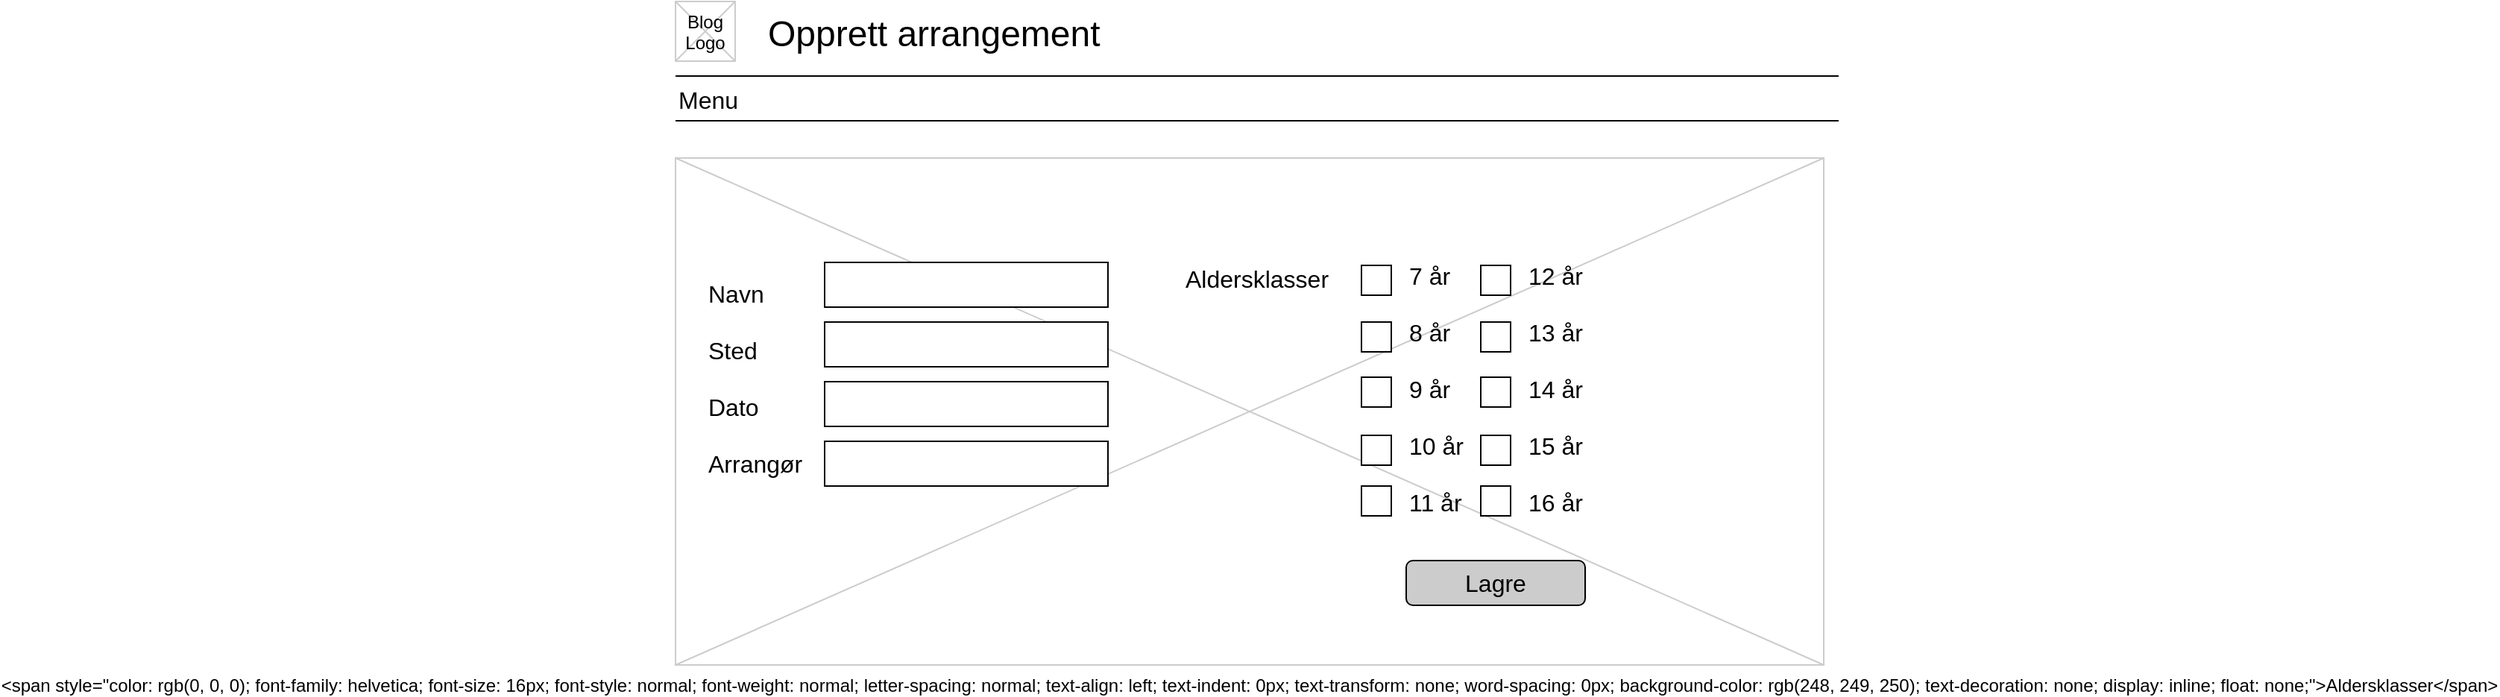 <mxfile version="14.6.11" type="github" pages="3">
  <diagram name="1 Event" id="f1b7ffb7-ca1e-a977-7cf5-a751b3c06c05">
    <mxGraphModel dx="1852" dy="587" grid="1" gridSize="10" guides="1" tooltips="1" connect="1" arrows="1" fold="1" page="1" pageScale="1" pageWidth="826" pageHeight="1169" background="#ffffff" math="0" shadow="0">
      <root>
        <mxCell id="0" />
        <mxCell id="1" parent="0" />
        <mxCell id="13" value="&lt;span style=&quot;color: rgb(0, 0, 0); font-family: helvetica; font-size: 16px; font-style: normal; font-weight: normal; letter-spacing: normal; text-align: left; text-indent: 0px; text-transform: none; word-spacing: 0px; background-color: rgb(248, 249, 250); text-decoration: none; display: inline; float: none;&quot;&gt;Aldersklasser&lt;/span&gt;" style="verticalLabelPosition=bottom;verticalAlign=top;strokeWidth=1;shape=mxgraph.mockup.graphics.iconGrid;strokeColor=#CCCCCC;gridSize=1,1;" parent="1" vertex="1">
          <mxGeometry x="20" y="120" width="770" height="340" as="geometry" />
        </mxCell>
        <mxCell id="2" value="Opprett arrangement" style="text;spacingTop=-5;fontSize=24;fontStyle=0" parent="1" vertex="1">
          <mxGeometry x="80" y="20" width="230" height="20" as="geometry" />
        </mxCell>
        <mxCell id="3" value="" style="line;strokeWidth=1" parent="1" vertex="1">
          <mxGeometry x="20" y="60" width="780" height="10" as="geometry" />
        </mxCell>
        <mxCell id="4" value="" style="line;strokeWidth=1" parent="1" vertex="1">
          <mxGeometry x="20" y="90" width="780" height="10" as="geometry" />
        </mxCell>
        <mxCell id="5" value="Menu" style="text;spacingTop=-5;fontSize=16;" parent="1" vertex="1">
          <mxGeometry x="20" y="70.0" width="30" height="20" as="geometry" />
        </mxCell>
        <mxCell id="8" value="Navn&#xa;&#xa;Sted&#xa;&#xa;Dato&#xa;&#xa;Arrangør" style="text;spacingTop=-5;fontSize=16;" parent="1" vertex="1">
          <mxGeometry x="40" y="200" width="70" height="160" as="geometry" />
        </mxCell>
        <mxCell id="20" value="" style="verticalLabelPosition=bottom;verticalAlign=top;strokeWidth=1;shape=mxgraph.mockup.graphics.iconGrid;strokeColor=#CCCCCC;gridSize=1,1;" parent="1" vertex="1">
          <mxGeometry x="20" y="15" width="40" height="40" as="geometry" />
        </mxCell>
        <mxCell id="21" value="Blog &#xa;Logo" style="text;spacingTop=-5;align=center" parent="1" vertex="1">
          <mxGeometry x="20" y="20" width="40" height="40" as="geometry" />
        </mxCell>
        <mxCell id="-yCTO0U17oJ0l-zpRX68-53" value="" style="rounded=0;whiteSpace=wrap;html=1;" vertex="1" parent="1">
          <mxGeometry x="120" y="190" width="190" height="30" as="geometry" />
        </mxCell>
        <mxCell id="-yCTO0U17oJ0l-zpRX68-54" value="" style="rounded=0;whiteSpace=wrap;html=1;" vertex="1" parent="1">
          <mxGeometry x="120" y="230" width="190" height="30" as="geometry" />
        </mxCell>
        <mxCell id="-yCTO0U17oJ0l-zpRX68-55" value="" style="rounded=0;whiteSpace=wrap;html=1;" vertex="1" parent="1">
          <mxGeometry x="120" y="270" width="190" height="30" as="geometry" />
        </mxCell>
        <mxCell id="-yCTO0U17oJ0l-zpRX68-57" value="Lagre" style="rounded=1;whiteSpace=wrap;html=1;fontSize=16;labelBackgroundColor=#CCCCCC;fillColor=#CCCCCC;" vertex="1" parent="1">
          <mxGeometry x="510" y="390" width="120" height="30" as="geometry" />
        </mxCell>
        <mxCell id="-yCTO0U17oJ0l-zpRX68-58" value="" style="rounded=0;whiteSpace=wrap;html=1;" vertex="1" parent="1">
          <mxGeometry x="120" y="310" width="190" height="30" as="geometry" />
        </mxCell>
        <mxCell id="-yCTO0U17oJ0l-zpRX68-59" value="Aldersklasser" style="text;spacingTop=-5;fontSize=16;" vertex="1" parent="1">
          <mxGeometry x="360" y="190" width="70" height="160" as="geometry" />
        </mxCell>
        <mxCell id="-yCTO0U17oJ0l-zpRX68-60" value="" style="rounded=0;whiteSpace=wrap;html=1;" vertex="1" parent="1">
          <mxGeometry x="480" y="192" width="20" height="20" as="geometry" />
        </mxCell>
        <mxCell id="-yCTO0U17oJ0l-zpRX68-61" value="7 år&#xa;&#xa;8 år&#xa;&#xa;9 år&#xa;&#xa;10 år&#xa;&#xa;11 år" style="text;spacingTop=-5;fontSize=16;" vertex="1" parent="1">
          <mxGeometry x="510" y="188" width="70" height="160" as="geometry" />
        </mxCell>
        <mxCell id="-yCTO0U17oJ0l-zpRX68-62" value="" style="rounded=0;whiteSpace=wrap;html=1;" vertex="1" parent="1">
          <mxGeometry x="480" y="230" width="20" height="20" as="geometry" />
        </mxCell>
        <mxCell id="-yCTO0U17oJ0l-zpRX68-63" value="" style="rounded=0;whiteSpace=wrap;html=1;" vertex="1" parent="1">
          <mxGeometry x="480" y="267" width="20" height="20" as="geometry" />
        </mxCell>
        <mxCell id="-yCTO0U17oJ0l-zpRX68-64" value="" style="rounded=0;whiteSpace=wrap;html=1;" vertex="1" parent="1">
          <mxGeometry x="480" y="306" width="20" height="20" as="geometry" />
        </mxCell>
        <mxCell id="-yCTO0U17oJ0l-zpRX68-66" value="" style="rounded=0;whiteSpace=wrap;html=1;" vertex="1" parent="1">
          <mxGeometry x="480" y="340" width="20" height="20" as="geometry" />
        </mxCell>
        <mxCell id="-yCTO0U17oJ0l-zpRX68-67" value="" style="rounded=0;whiteSpace=wrap;html=1;" vertex="1" parent="1">
          <mxGeometry x="560" y="192" width="20" height="20" as="geometry" />
        </mxCell>
        <mxCell id="-yCTO0U17oJ0l-zpRX68-68" value="12 år&#xa;&#xa;13 år&#xa;&#xa;14 år&#xa;&#xa;15 år&#xa;&#xa;16 år" style="text;spacingTop=-5;fontSize=16;" vertex="1" parent="1">
          <mxGeometry x="590" y="188" width="70" height="160" as="geometry" />
        </mxCell>
        <mxCell id="-yCTO0U17oJ0l-zpRX68-69" value="" style="rounded=0;whiteSpace=wrap;html=1;" vertex="1" parent="1">
          <mxGeometry x="560" y="230" width="20" height="20" as="geometry" />
        </mxCell>
        <mxCell id="-yCTO0U17oJ0l-zpRX68-70" value="" style="rounded=0;whiteSpace=wrap;html=1;" vertex="1" parent="1">
          <mxGeometry x="560" y="267" width="20" height="20" as="geometry" />
        </mxCell>
        <mxCell id="-yCTO0U17oJ0l-zpRX68-71" value="" style="rounded=0;whiteSpace=wrap;html=1;" vertex="1" parent="1">
          <mxGeometry x="560" y="306" width="20" height="20" as="geometry" />
        </mxCell>
        <mxCell id="-yCTO0U17oJ0l-zpRX68-72" value="" style="rounded=0;whiteSpace=wrap;html=1;" vertex="1" parent="1">
          <mxGeometry x="560" y="340" width="20" height="20" as="geometry" />
        </mxCell>
      </root>
    </mxGraphModel>
  </diagram>
  <diagram id="8TjoAxRlDcYcGMlZM9Qu" name="2 Contestant">
    <mxGraphModel dx="1672" dy="484" grid="1" gridSize="10" guides="1" tooltips="1" connect="1" arrows="1" fold="1" page="1" pageScale="1" pageWidth="827" pageHeight="1169" math="0" shadow="0">
      <root>
        <mxCell id="ONvd3zA8VPomKwqpaHAU-0" />
        <mxCell id="ONvd3zA8VPomKwqpaHAU-1" parent="ONvd3zA8VPomKwqpaHAU-0" />
        <mxCell id="s0VRPNY4Ru5KMUlXK8zB-0" value="&lt;span style=&quot;color: rgb(0, 0, 0); font-family: helvetica; font-size: 16px; font-style: normal; font-weight: normal; letter-spacing: normal; text-align: left; text-indent: 0px; text-transform: none; word-spacing: 0px; background-color: rgb(248, 249, 250); text-decoration: none; display: inline; float: none;&quot;&gt;Aldersklasser&lt;/span&gt;" style="verticalLabelPosition=bottom;verticalAlign=top;strokeWidth=1;shape=mxgraph.mockup.graphics.iconGrid;strokeColor=#CCCCCC;gridSize=1,1;" vertex="1" parent="ONvd3zA8VPomKwqpaHAU-1">
          <mxGeometry x="160" y="110" width="640" height="120" as="geometry" />
        </mxCell>
        <mxCell id="s0VRPNY4Ru5KMUlXK8zB-1" value="Importer deltakere" style="text;spacingTop=-5;fontSize=24;fontStyle=0" vertex="1" parent="ONvd3zA8VPomKwqpaHAU-1">
          <mxGeometry x="80" y="20" width="230" height="20" as="geometry" />
        </mxCell>
        <mxCell id="s0VRPNY4Ru5KMUlXK8zB-2" value="" style="line;strokeWidth=1" vertex="1" parent="ONvd3zA8VPomKwqpaHAU-1">
          <mxGeometry x="20" y="60" width="780" height="10" as="geometry" />
        </mxCell>
        <mxCell id="s0VRPNY4Ru5KMUlXK8zB-3" value="" style="line;strokeWidth=1" vertex="1" parent="ONvd3zA8VPomKwqpaHAU-1">
          <mxGeometry x="20" y="90" width="780" height="10" as="geometry" />
        </mxCell>
        <mxCell id="s0VRPNY4Ru5KMUlXK8zB-4" value="Menu" style="text;spacingTop=-5;fontSize=16;" vertex="1" parent="ONvd3zA8VPomKwqpaHAU-1">
          <mxGeometry x="20" y="70.0" width="30" height="20" as="geometry" />
        </mxCell>
        <mxCell id="s0VRPNY4Ru5KMUlXK8zB-5" value="Filnavn&#xa;" style="text;spacingTop=-5;fontSize=16;" vertex="1" parent="ONvd3zA8VPomKwqpaHAU-1">
          <mxGeometry x="170" y="135" width="70" height="160" as="geometry" />
        </mxCell>
        <mxCell id="s0VRPNY4Ru5KMUlXK8zB-6" value="" style="verticalLabelPosition=bottom;verticalAlign=top;strokeWidth=1;shape=mxgraph.mockup.graphics.iconGrid;strokeColor=#CCCCCC;gridSize=1,1;" vertex="1" parent="ONvd3zA8VPomKwqpaHAU-1">
          <mxGeometry x="20" y="15" width="40" height="40" as="geometry" />
        </mxCell>
        <mxCell id="s0VRPNY4Ru5KMUlXK8zB-7" value="Blog &#xa;Logo" style="text;spacingTop=-5;align=center" vertex="1" parent="ONvd3zA8VPomKwqpaHAU-1">
          <mxGeometry x="20" y="20" width="40" height="40" as="geometry" />
        </mxCell>
        <mxCell id="s0VRPNY4Ru5KMUlXK8zB-8" value="" style="rounded=0;whiteSpace=wrap;html=1;" vertex="1" parent="ONvd3zA8VPomKwqpaHAU-1">
          <mxGeometry x="250" y="135" width="190" height="30" as="geometry" />
        </mxCell>
        <mxCell id="s0VRPNY4Ru5KMUlXK8zB-26" value="Hent" style="rounded=1;whiteSpace=wrap;html=1;fontSize=16;labelBackgroundColor=#CCCCCC;fillColor=#CCCCCC;" vertex="1" parent="ONvd3zA8VPomKwqpaHAU-1">
          <mxGeometry x="320" y="175" width="120" height="30" as="geometry" />
        </mxCell>
        <mxCell id="s0VRPNY4Ru5KMUlXK8zB-27" value="&lt;span style=&quot;color: rgb(0, 0, 0); font-family: helvetica; font-size: 16px; font-style: normal; font-weight: normal; letter-spacing: normal; text-align: left; text-indent: 0px; text-transform: none; word-spacing: 0px; background-color: rgb(248, 249, 250); text-decoration: none; display: inline; float: none;&quot;&gt;Aldersklasser&lt;/span&gt;" style="verticalLabelPosition=bottom;verticalAlign=top;strokeWidth=1;shape=mxgraph.mockup.graphics.iconGrid;strokeColor=#CCCCCC;gridSize=1,1;" vertex="1" parent="ONvd3zA8VPomKwqpaHAU-1">
          <mxGeometry x="160" y="260" width="640" height="370" as="geometry" />
        </mxCell>
        <mxCell id="s0VRPNY4Ru5KMUlXK8zB-29" value="Steg 1 - importer deltakerliste fra fil" style="text;spacingTop=-5;fontSize=12;" vertex="1" parent="ONvd3zA8VPomKwqpaHAU-1">
          <mxGeometry x="170" y="110" width="330" height="15" as="geometry" />
        </mxCell>
        <mxCell id="s0VRPNY4Ru5KMUlXK8zB-30" value="Steg 2 - verifiser liste" style="text;spacingTop=-5;fontSize=12;" vertex="1" parent="ONvd3zA8VPomKwqpaHAU-1">
          <mxGeometry x="40" y="270" width="330" height="15" as="geometry" />
        </mxCell>
        <mxCell id="s0VRPNY4Ru5KMUlXK8zB-32" value="Lagre" style="rounded=1;whiteSpace=wrap;html=1;fontSize=16;labelBackgroundColor=#CCCCCC;fillColor=#CCCCCC;" vertex="1" parent="ONvd3zA8VPomKwqpaHAU-1">
          <mxGeometry x="660" y="585" width="120" height="30" as="geometry" />
        </mxCell>
        <mxCell id="s0VRPNY4Ru5KMUlXK8zB-33" value="" style="rounded=0;whiteSpace=wrap;html=1;labelBackgroundColor=#CCCCCC;fontSize=12;fillColor=#ffffff;gradientColor=none;" vertex="1" parent="ONvd3zA8VPomKwqpaHAU-1">
          <mxGeometry x="170" y="310" width="590" height="260" as="geometry" />
        </mxCell>
        <mxCell id="s0VRPNY4Ru5KMUlXK8zB-35" value="" style="verticalLabelPosition=bottom;shadow=0;dashed=0;align=center;html=1;verticalAlign=top;strokeWidth=1;shape=mxgraph.mockup.navigation.scrollBar;strokeColor=#999999;barPos=20;fillColor2=#99ddff;strokeColor2=none;direction=north;labelBackgroundColor=#CCCCCC;fontSize=12;fillColor=#ffffff;gradientColor=none;" vertex="1" parent="ONvd3zA8VPomKwqpaHAU-1">
          <mxGeometry x="730" y="320" width="20" height="230" as="geometry" />
        </mxCell>
        <mxCell id="s0VRPNY4Ru5KMUlXK8zB-37" value="" style="shape=table;html=1;whiteSpace=wrap;startSize=0;container=1;collapsible=0;childLayout=tableLayout;" vertex="1" parent="ONvd3zA8VPomKwqpaHAU-1">
          <mxGeometry x="180" y="320" width="550" height="224" as="geometry" />
        </mxCell>
        <mxCell id="s0VRPNY4Ru5KMUlXK8zB-38" value="" style="shape=partialRectangle;html=1;whiteSpace=wrap;collapsible=0;dropTarget=0;pointerEvents=0;fillColor=none;top=0;left=0;bottom=0;right=0;points=[[0,0.5],[1,0.5]];portConstraint=eastwest;" vertex="1" parent="s0VRPNY4Ru5KMUlXK8zB-37">
          <mxGeometry width="550" height="40" as="geometry" />
        </mxCell>
        <mxCell id="s0VRPNY4Ru5KMUlXK8zB-39" value="Fornavn" style="shape=partialRectangle;html=1;whiteSpace=wrap;connectable=0;overflow=hidden;fillColor=none;top=0;left=0;bottom=0;right=0;" vertex="1" parent="s0VRPNY4Ru5KMUlXK8zB-38">
          <mxGeometry width="110" height="40" as="geometry" />
        </mxCell>
        <mxCell id="s0VRPNY4Ru5KMUlXK8zB-40" value="Etternavn" style="shape=partialRectangle;html=1;whiteSpace=wrap;connectable=0;overflow=hidden;fillColor=none;top=0;left=0;bottom=0;right=0;" vertex="1" parent="s0VRPNY4Ru5KMUlXK8zB-38">
          <mxGeometry x="110" width="110" height="40" as="geometry" />
        </mxCell>
        <mxCell id="s0VRPNY4Ru5KMUlXK8zB-41" value="Klubb" style="shape=partialRectangle;html=1;whiteSpace=wrap;connectable=0;overflow=hidden;fillColor=none;top=0;left=0;bottom=0;right=0;" vertex="1" parent="s0VRPNY4Ru5KMUlXK8zB-38">
          <mxGeometry x="220" width="110" height="40" as="geometry" />
        </mxCell>
        <mxCell id="s0VRPNY4Ru5KMUlXK8zB-42" value="Aldersklasse" style="shape=partialRectangle;html=1;whiteSpace=wrap;connectable=0;overflow=hidden;fillColor=none;top=0;left=0;bottom=0;right=0;" vertex="1" parent="s0VRPNY4Ru5KMUlXK8zB-38">
          <mxGeometry x="330" width="110" height="40" as="geometry" />
        </mxCell>
        <mxCell id="s0VRPNY4Ru5KMUlXK8zB-43" value="Idretts id" style="shape=partialRectangle;html=1;whiteSpace=wrap;connectable=0;overflow=hidden;fillColor=none;top=0;left=0;bottom=0;right=0;" vertex="1" parent="s0VRPNY4Ru5KMUlXK8zB-38">
          <mxGeometry x="440" width="110" height="40" as="geometry" />
        </mxCell>
        <mxCell id="s0VRPNY4Ru5KMUlXK8zB-44" value="" style="shape=partialRectangle;html=1;whiteSpace=wrap;collapsible=0;dropTarget=0;pointerEvents=0;fillColor=none;top=0;left=0;bottom=0;right=0;points=[[0,0.5],[1,0.5]];portConstraint=eastwest;" vertex="1" parent="s0VRPNY4Ru5KMUlXK8zB-37">
          <mxGeometry y="40" width="550" height="46" as="geometry" />
        </mxCell>
        <mxCell id="s0VRPNY4Ru5KMUlXK8zB-45" value="" style="shape=partialRectangle;html=1;whiteSpace=wrap;connectable=0;overflow=hidden;fillColor=none;top=0;left=0;bottom=0;right=0;" vertex="1" parent="s0VRPNY4Ru5KMUlXK8zB-44">
          <mxGeometry width="110" height="46" as="geometry" />
        </mxCell>
        <mxCell id="s0VRPNY4Ru5KMUlXK8zB-46" value="" style="shape=partialRectangle;html=1;whiteSpace=wrap;connectable=0;overflow=hidden;fillColor=none;top=0;left=0;bottom=0;right=0;" vertex="1" parent="s0VRPNY4Ru5KMUlXK8zB-44">
          <mxGeometry x="110" width="110" height="46" as="geometry" />
        </mxCell>
        <mxCell id="s0VRPNY4Ru5KMUlXK8zB-47" value="" style="shape=partialRectangle;html=1;whiteSpace=wrap;connectable=0;overflow=hidden;fillColor=none;top=0;left=0;bottom=0;right=0;" vertex="1" parent="s0VRPNY4Ru5KMUlXK8zB-44">
          <mxGeometry x="220" width="110" height="46" as="geometry" />
        </mxCell>
        <mxCell id="s0VRPNY4Ru5KMUlXK8zB-48" value="" style="shape=partialRectangle;html=1;whiteSpace=wrap;connectable=0;overflow=hidden;fillColor=none;top=0;left=0;bottom=0;right=0;" vertex="1" parent="s0VRPNY4Ru5KMUlXK8zB-44">
          <mxGeometry x="330" width="110" height="46" as="geometry" />
        </mxCell>
        <mxCell id="s0VRPNY4Ru5KMUlXK8zB-49" value="" style="shape=partialRectangle;html=1;whiteSpace=wrap;connectable=0;overflow=hidden;fillColor=none;top=0;left=0;bottom=0;right=0;" vertex="1" parent="s0VRPNY4Ru5KMUlXK8zB-44">
          <mxGeometry x="440" width="110" height="46" as="geometry" />
        </mxCell>
        <mxCell id="s0VRPNY4Ru5KMUlXK8zB-50" value="" style="shape=partialRectangle;html=1;whiteSpace=wrap;collapsible=0;dropTarget=0;pointerEvents=0;fillColor=none;top=0;left=0;bottom=0;right=0;points=[[0,0.5],[1,0.5]];portConstraint=eastwest;" vertex="1" parent="s0VRPNY4Ru5KMUlXK8zB-37">
          <mxGeometry y="86" width="550" height="46" as="geometry" />
        </mxCell>
        <mxCell id="s0VRPNY4Ru5KMUlXK8zB-51" value="" style="shape=partialRectangle;html=1;whiteSpace=wrap;connectable=0;overflow=hidden;fillColor=none;top=0;left=0;bottom=0;right=0;" vertex="1" parent="s0VRPNY4Ru5KMUlXK8zB-50">
          <mxGeometry width="110" height="46" as="geometry" />
        </mxCell>
        <mxCell id="s0VRPNY4Ru5KMUlXK8zB-52" value="" style="shape=partialRectangle;html=1;whiteSpace=wrap;connectable=0;overflow=hidden;fillColor=none;top=0;left=0;bottom=0;right=0;" vertex="1" parent="s0VRPNY4Ru5KMUlXK8zB-50">
          <mxGeometry x="110" width="110" height="46" as="geometry" />
        </mxCell>
        <mxCell id="s0VRPNY4Ru5KMUlXK8zB-53" value="" style="shape=partialRectangle;html=1;whiteSpace=wrap;connectable=0;overflow=hidden;fillColor=none;top=0;left=0;bottom=0;right=0;" vertex="1" parent="s0VRPNY4Ru5KMUlXK8zB-50">
          <mxGeometry x="220" width="110" height="46" as="geometry" />
        </mxCell>
        <mxCell id="s0VRPNY4Ru5KMUlXK8zB-54" value="" style="shape=partialRectangle;html=1;whiteSpace=wrap;connectable=0;overflow=hidden;fillColor=none;top=0;left=0;bottom=0;right=0;" vertex="1" parent="s0VRPNY4Ru5KMUlXK8zB-50">
          <mxGeometry x="330" width="110" height="46" as="geometry" />
        </mxCell>
        <mxCell id="s0VRPNY4Ru5KMUlXK8zB-55" value="" style="shape=partialRectangle;html=1;whiteSpace=wrap;connectable=0;overflow=hidden;fillColor=none;top=0;left=0;bottom=0;right=0;" vertex="1" parent="s0VRPNY4Ru5KMUlXK8zB-50">
          <mxGeometry x="440" width="110" height="46" as="geometry" />
        </mxCell>
        <mxCell id="s0VRPNY4Ru5KMUlXK8zB-56" value="" style="shape=partialRectangle;html=1;whiteSpace=wrap;collapsible=0;dropTarget=0;pointerEvents=0;fillColor=none;top=0;left=0;bottom=0;right=0;points=[[0,0.5],[1,0.5]];portConstraint=eastwest;" vertex="1" parent="s0VRPNY4Ru5KMUlXK8zB-37">
          <mxGeometry y="132" width="550" height="46" as="geometry" />
        </mxCell>
        <mxCell id="s0VRPNY4Ru5KMUlXK8zB-57" value="" style="shape=partialRectangle;html=1;whiteSpace=wrap;connectable=0;overflow=hidden;fillColor=none;top=0;left=0;bottom=0;right=0;" vertex="1" parent="s0VRPNY4Ru5KMUlXK8zB-56">
          <mxGeometry width="110" height="46" as="geometry" />
        </mxCell>
        <mxCell id="s0VRPNY4Ru5KMUlXK8zB-58" value="" style="shape=partialRectangle;html=1;whiteSpace=wrap;connectable=0;overflow=hidden;fillColor=none;top=0;left=0;bottom=0;right=0;" vertex="1" parent="s0VRPNY4Ru5KMUlXK8zB-56">
          <mxGeometry x="110" width="110" height="46" as="geometry" />
        </mxCell>
        <mxCell id="s0VRPNY4Ru5KMUlXK8zB-59" value="" style="shape=partialRectangle;html=1;whiteSpace=wrap;connectable=0;overflow=hidden;fillColor=none;top=0;left=0;bottom=0;right=0;" vertex="1" parent="s0VRPNY4Ru5KMUlXK8zB-56">
          <mxGeometry x="220" width="110" height="46" as="geometry" />
        </mxCell>
        <mxCell id="s0VRPNY4Ru5KMUlXK8zB-60" value="" style="shape=partialRectangle;html=1;whiteSpace=wrap;connectable=0;overflow=hidden;fillColor=none;top=0;left=0;bottom=0;right=0;" vertex="1" parent="s0VRPNY4Ru5KMUlXK8zB-56">
          <mxGeometry x="330" width="110" height="46" as="geometry" />
        </mxCell>
        <mxCell id="s0VRPNY4Ru5KMUlXK8zB-61" value="" style="shape=partialRectangle;html=1;whiteSpace=wrap;connectable=0;overflow=hidden;fillColor=none;top=0;left=0;bottom=0;right=0;" vertex="1" parent="s0VRPNY4Ru5KMUlXK8zB-56">
          <mxGeometry x="440" width="110" height="46" as="geometry" />
        </mxCell>
        <mxCell id="s0VRPNY4Ru5KMUlXK8zB-62" value="" style="shape=partialRectangle;html=1;whiteSpace=wrap;collapsible=0;dropTarget=0;pointerEvents=0;fillColor=none;top=0;left=0;bottom=0;right=0;points=[[0,0.5],[1,0.5]];portConstraint=eastwest;" vertex="1" parent="s0VRPNY4Ru5KMUlXK8zB-37">
          <mxGeometry y="178" width="550" height="46" as="geometry" />
        </mxCell>
        <mxCell id="s0VRPNY4Ru5KMUlXK8zB-63" value="" style="shape=partialRectangle;html=1;whiteSpace=wrap;connectable=0;overflow=hidden;fillColor=none;top=0;left=0;bottom=0;right=0;" vertex="1" parent="s0VRPNY4Ru5KMUlXK8zB-62">
          <mxGeometry width="110" height="46" as="geometry" />
        </mxCell>
        <mxCell id="s0VRPNY4Ru5KMUlXK8zB-64" value="" style="shape=partialRectangle;html=1;whiteSpace=wrap;connectable=0;overflow=hidden;fillColor=none;top=0;left=0;bottom=0;right=0;" vertex="1" parent="s0VRPNY4Ru5KMUlXK8zB-62">
          <mxGeometry x="110" width="110" height="46" as="geometry" />
        </mxCell>
        <mxCell id="s0VRPNY4Ru5KMUlXK8zB-65" value="" style="shape=partialRectangle;html=1;whiteSpace=wrap;connectable=0;overflow=hidden;fillColor=none;top=0;left=0;bottom=0;right=0;" vertex="1" parent="s0VRPNY4Ru5KMUlXK8zB-62">
          <mxGeometry x="220" width="110" height="46" as="geometry" />
        </mxCell>
        <mxCell id="s0VRPNY4Ru5KMUlXK8zB-66" value="" style="shape=partialRectangle;html=1;whiteSpace=wrap;connectable=0;overflow=hidden;fillColor=none;top=0;left=0;bottom=0;right=0;" vertex="1" parent="s0VRPNY4Ru5KMUlXK8zB-62">
          <mxGeometry x="330" width="110" height="46" as="geometry" />
        </mxCell>
        <mxCell id="s0VRPNY4Ru5KMUlXK8zB-67" value="" style="shape=partialRectangle;html=1;whiteSpace=wrap;connectable=0;overflow=hidden;fillColor=none;top=0;left=0;bottom=0;right=0;" vertex="1" parent="s0VRPNY4Ru5KMUlXK8zB-62">
          <mxGeometry x="440" width="110" height="46" as="geometry" />
        </mxCell>
        <mxCell id="u-LACq6ntTGMGTUhtIJi-0" value="" style="strokeWidth=1;shadow=0;dashed=0;align=center;html=1;shape=mxgraph.mockup.containers.rrect;rSize=0;strokeColor=#666666;labelBackgroundColor=#CCCCCC;fontSize=12;fillColor=#ffffff;gradientColor=none;" vertex="1" parent="ONvd3zA8VPomKwqpaHAU-1">
          <mxGeometry x="20" y="110" width="130" height="520" as="geometry" />
        </mxCell>
        <mxCell id="u-LACq6ntTGMGTUhtIJi-1" value="Mitt renn" style="strokeColor=inherit;fillColor=inherit;gradientColor=inherit;strokeWidth=1;shadow=0;dashed=0;align=center;html=1;shape=mxgraph.mockup.containers.rrect;rSize=0;fontSize=17;fontColor=#666666;fontStyle=1;resizeWidth=1;" vertex="1" parent="u-LACq6ntTGMGTUhtIJi-0">
          <mxGeometry width="130" height="26" relative="1" as="geometry" />
        </mxCell>
        <mxCell id="u-LACq6ntTGMGTUhtIJi-2" value="Informasjon" style="strokeColor=inherit;fillColor=inherit;gradientColor=inherit;strokeWidth=1;shadow=0;dashed=0;align=center;html=1;shape=mxgraph.mockup.containers.rrect;rSize=0;fontSize=17;fontColor=#666666;fontStyle=1;resizeWidth=1;" vertex="1" parent="u-LACq6ntTGMGTUhtIJi-0">
          <mxGeometry width="130" height="26" relative="1" as="geometry">
            <mxPoint y="26" as="offset" />
          </mxGeometry>
        </mxCell>
        <mxCell id="u-LACq6ntTGMGTUhtIJi-3" value="Deltakere" style="strokeWidth=1;shadow=0;dashed=0;align=center;html=1;shape=mxgraph.mockup.containers.rrect;rSize=0;fontSize=17;fontColor=#ffffff;fontStyle=1;fillColor=#008cff;strokeColor=#008cff;resizeWidth=1;" vertex="1" parent="u-LACq6ntTGMGTUhtIJi-0">
          <mxGeometry width="130" height="26" relative="1" as="geometry">
            <mxPoint y="50" as="offset" />
          </mxGeometry>
        </mxCell>
        <mxCell id="u-LACq6ntTGMGTUhtIJi-4" value="Løpsklasser" style="strokeColor=inherit;fillColor=inherit;gradientColor=inherit;strokeWidth=1;shadow=0;dashed=0;align=center;html=1;shape=mxgraph.mockup.containers.rrect;rSize=0;fontSize=17;fontColor=#666666;fontStyle=1;resizeWidth=1;" vertex="1" parent="u-LACq6ntTGMGTUhtIJi-0">
          <mxGeometry y="80" width="130" height="23.39" as="geometry" />
        </mxCell>
      </root>
    </mxGraphModel>
  </diagram>
  <diagram id="MDUgtk6TJx2NcHrVYS69" name="3 Raceclass">
    <mxGraphModel dx="1853" dy="587" grid="1" gridSize="10" guides="1" tooltips="1" connect="1" arrows="1" fold="1" page="1" pageScale="1" pageWidth="827" pageHeight="1169" math="0" shadow="0">
      <root>
        <mxCell id="w4SyXReoHfaN00ngcMR0-0" />
        <mxCell id="w4SyXReoHfaN00ngcMR0-1" parent="w4SyXReoHfaN00ngcMR0-0" />
        <mxCell id="XBfn7NCxXRBSflpbDcUA-0" value="&lt;span style=&quot;color: rgb(0, 0, 0); font-family: helvetica; font-size: 16px; font-style: normal; font-weight: normal; letter-spacing: normal; text-align: left; text-indent: 0px; text-transform: none; word-spacing: 0px; background-color: rgb(248, 249, 250); text-decoration: none; display: inline; float: none;&quot;&gt;Aldersklasser&lt;/span&gt;" style="verticalLabelPosition=bottom;verticalAlign=top;strokeWidth=1;shape=mxgraph.mockup.graphics.iconGrid;strokeColor=#CCCCCC;gridSize=1,1;" vertex="1" parent="w4SyXReoHfaN00ngcMR0-1">
          <mxGeometry x="170" y="120" width="620" height="330" as="geometry" />
        </mxCell>
        <mxCell id="1q0GgNWfie5ywxtY9eVp-6" value="" style="edgeStyle=orthogonalEdgeStyle;rounded=0;orthogonalLoop=1;jettySize=auto;html=1;fontSize=12;" edge="1" parent="w4SyXReoHfaN00ngcMR0-1" source="XBfn7NCxXRBSflpbDcUA-1" target="XBfn7NCxXRBSflpbDcUA-4">
          <mxGeometry relative="1" as="geometry" />
        </mxCell>
        <mxCell id="XBfn7NCxXRBSflpbDcUA-1" value="Løpsklasser" style="text;spacingTop=-5;fontSize=24;fontStyle=0" vertex="1" parent="w4SyXReoHfaN00ngcMR0-1">
          <mxGeometry x="80" y="20" width="230" height="20" as="geometry" />
        </mxCell>
        <mxCell id="XBfn7NCxXRBSflpbDcUA-2" value="" style="line;strokeWidth=1" vertex="1" parent="w4SyXReoHfaN00ngcMR0-1">
          <mxGeometry x="20" y="60" width="780" height="10" as="geometry" />
        </mxCell>
        <mxCell id="XBfn7NCxXRBSflpbDcUA-3" value="" style="line;strokeWidth=1" vertex="1" parent="w4SyXReoHfaN00ngcMR0-1">
          <mxGeometry x="20" y="90" width="780" height="10" as="geometry" />
        </mxCell>
        <mxCell id="XBfn7NCxXRBSflpbDcUA-4" value="Meny" style="text;spacingTop=-5;fontSize=16;" vertex="1" parent="w4SyXReoHfaN00ngcMR0-1">
          <mxGeometry x="20" y="70" width="760" height="20" as="geometry" />
        </mxCell>
        <mxCell id="XBfn7NCxXRBSflpbDcUA-6" value="" style="verticalLabelPosition=bottom;verticalAlign=top;strokeWidth=1;shape=mxgraph.mockup.graphics.iconGrid;strokeColor=#CCCCCC;gridSize=1,1;" vertex="1" parent="w4SyXReoHfaN00ngcMR0-1">
          <mxGeometry x="20" y="15" width="40" height="40" as="geometry" />
        </mxCell>
        <mxCell id="XBfn7NCxXRBSflpbDcUA-7" value="Blog &#xa;Logo" style="text;spacingTop=-5;align=center" vertex="1" parent="w4SyXReoHfaN00ngcMR0-1">
          <mxGeometry x="20" y="20" width="40" height="40" as="geometry" />
        </mxCell>
        <mxCell id="XBfn7NCxXRBSflpbDcUA-11" value="Lagre" style="rounded=1;whiteSpace=wrap;html=1;fontSize=16;labelBackgroundColor=#CCCCCC;fillColor=#CCCCCC;" vertex="1" parent="w4SyXReoHfaN00ngcMR0-1">
          <mxGeometry x="660" y="400" width="120" height="30" as="geometry" />
        </mxCell>
        <mxCell id="Ee_277-BCRbTQsLE9b36-0" value="" style="verticalLabelPosition=bottom;shadow=0;dashed=0;align=center;html=1;verticalAlign=top;strokeWidth=1;shape=mxgraph.mockup.navigation.scrollBar;strokeColor=#999999;barPos=20;fillColor2=#99ddff;strokeColor2=none;direction=north;labelBackgroundColor=#CCCCCC;fontSize=12;fillColor=#ffffff;gradientColor=none;" vertex="1" parent="w4SyXReoHfaN00ngcMR0-1">
          <mxGeometry x="760" y="140" width="20" height="240" as="geometry" />
        </mxCell>
        <mxCell id="Ee_277-BCRbTQsLE9b36-1" value="" style="shape=table;html=1;whiteSpace=wrap;startSize=0;container=1;collapsible=0;childLayout=tableLayout;" vertex="1" parent="w4SyXReoHfaN00ngcMR0-1">
          <mxGeometry x="190" y="140" width="570" height="240" as="geometry" />
        </mxCell>
        <mxCell id="Ee_277-BCRbTQsLE9b36-2" value="" style="shape=partialRectangle;html=1;whiteSpace=wrap;collapsible=0;dropTarget=0;pointerEvents=0;fillColor=none;top=0;left=0;bottom=0;right=0;points=[[0,0.5],[1,0.5]];portConstraint=eastwest;" vertex="1" parent="Ee_277-BCRbTQsLE9b36-1">
          <mxGeometry width="570" height="50" as="geometry" />
        </mxCell>
        <mxCell id="Ee_277-BCRbTQsLE9b36-3" value="Årsklasse" style="shape=partialRectangle;html=1;whiteSpace=wrap;connectable=0;overflow=hidden;fillColor=none;top=0;left=0;bottom=0;right=0;" vertex="1" parent="Ee_277-BCRbTQsLE9b36-2">
          <mxGeometry width="114" height="50" as="geometry" />
        </mxCell>
        <mxCell id="Ee_277-BCRbTQsLE9b36-4" value="Antall påmeldte" style="shape=partialRectangle;html=1;whiteSpace=wrap;connectable=0;overflow=hidden;fillColor=none;top=0;left=0;bottom=0;right=0;" vertex="1" parent="Ee_277-BCRbTQsLE9b36-2">
          <mxGeometry x="114" width="114" height="50" as="geometry" />
        </mxCell>
        <mxCell id="Ee_277-BCRbTQsLE9b36-5" value="Løpsklasse" style="shape=partialRectangle;html=1;whiteSpace=wrap;connectable=0;overflow=hidden;fillColor=none;top=0;left=0;bottom=0;right=0;" vertex="1" parent="Ee_277-BCRbTQsLE9b36-2">
          <mxGeometry x="228" width="114" height="50" as="geometry" />
        </mxCell>
        <mxCell id="Ee_277-BCRbTQsLE9b36-6" value="" style="shape=partialRectangle;html=1;whiteSpace=wrap;connectable=0;overflow=hidden;fillColor=none;top=0;left=0;bottom=0;right=0;" vertex="1" parent="Ee_277-BCRbTQsLE9b36-2">
          <mxGeometry x="342" width="114" height="50" as="geometry" />
        </mxCell>
        <mxCell id="Ee_277-BCRbTQsLE9b36-7" value="" style="shape=partialRectangle;html=1;whiteSpace=wrap;connectable=0;overflow=hidden;fillColor=none;top=0;left=0;bottom=0;right=0;" vertex="1" parent="Ee_277-BCRbTQsLE9b36-2">
          <mxGeometry x="456" width="114" height="50" as="geometry" />
        </mxCell>
        <mxCell id="Ee_277-BCRbTQsLE9b36-8" value="" style="shape=partialRectangle;html=1;whiteSpace=wrap;collapsible=0;dropTarget=0;pointerEvents=0;fillColor=none;top=0;left=0;bottom=0;right=0;points=[[0,0.5],[1,0.5]];portConstraint=eastwest;" vertex="1" parent="Ee_277-BCRbTQsLE9b36-1">
          <mxGeometry y="50" width="570" height="47" as="geometry" />
        </mxCell>
        <mxCell id="Ee_277-BCRbTQsLE9b36-9" value="G 7 år" style="shape=partialRectangle;html=1;whiteSpace=wrap;connectable=0;overflow=hidden;fillColor=none;top=0;left=0;bottom=0;right=0;" vertex="1" parent="Ee_277-BCRbTQsLE9b36-8">
          <mxGeometry width="114" height="47" as="geometry" />
        </mxCell>
        <mxCell id="Ee_277-BCRbTQsLE9b36-10" value="34" style="shape=partialRectangle;html=1;whiteSpace=wrap;connectable=0;overflow=hidden;fillColor=none;top=0;left=0;bottom=0;right=0;" vertex="1" parent="Ee_277-BCRbTQsLE9b36-8">
          <mxGeometry x="114" width="114" height="47" as="geometry" />
        </mxCell>
        <mxCell id="Ee_277-BCRbTQsLE9b36-11" value="G7" style="shape=partialRectangle;html=1;whiteSpace=wrap;connectable=0;overflow=hidden;fillColor=none;top=0;left=0;bottom=0;right=0;" vertex="1" parent="Ee_277-BCRbTQsLE9b36-8">
          <mxGeometry x="228" width="114" height="47" as="geometry" />
        </mxCell>
        <mxCell id="Ee_277-BCRbTQsLE9b36-12" value="" style="shape=partialRectangle;html=1;whiteSpace=wrap;connectable=0;overflow=hidden;fillColor=none;top=0;left=0;bottom=0;right=0;" vertex="1" parent="Ee_277-BCRbTQsLE9b36-8">
          <mxGeometry x="342" width="114" height="47" as="geometry" />
        </mxCell>
        <mxCell id="Ee_277-BCRbTQsLE9b36-13" value="" style="shape=partialRectangle;html=1;whiteSpace=wrap;connectable=0;overflow=hidden;fillColor=none;top=0;left=0;bottom=0;right=0;" vertex="1" parent="Ee_277-BCRbTQsLE9b36-8">
          <mxGeometry x="456" width="114" height="47" as="geometry" />
        </mxCell>
        <mxCell id="Ee_277-BCRbTQsLE9b36-14" value="" style="shape=partialRectangle;html=1;whiteSpace=wrap;collapsible=0;dropTarget=0;pointerEvents=0;fillColor=none;top=0;left=0;bottom=0;right=0;points=[[0,0.5],[1,0.5]];portConstraint=eastwest;" vertex="1" parent="Ee_277-BCRbTQsLE9b36-1">
          <mxGeometry y="97" width="570" height="49" as="geometry" />
        </mxCell>
        <mxCell id="Ee_277-BCRbTQsLE9b36-15" value="J 7 år" style="shape=partialRectangle;html=1;whiteSpace=wrap;connectable=0;overflow=hidden;fillColor=none;top=0;left=0;bottom=0;right=0;" vertex="1" parent="Ee_277-BCRbTQsLE9b36-14">
          <mxGeometry width="114" height="49" as="geometry" />
        </mxCell>
        <mxCell id="Ee_277-BCRbTQsLE9b36-16" value="35" style="shape=partialRectangle;html=1;whiteSpace=wrap;connectable=0;overflow=hidden;fillColor=none;top=0;left=0;bottom=0;right=0;" vertex="1" parent="Ee_277-BCRbTQsLE9b36-14">
          <mxGeometry x="114" width="114" height="49" as="geometry" />
        </mxCell>
        <mxCell id="Ee_277-BCRbTQsLE9b36-17" value="J7" style="shape=partialRectangle;html=1;whiteSpace=wrap;connectable=0;overflow=hidden;fillColor=none;top=0;left=0;bottom=0;right=0;" vertex="1" parent="Ee_277-BCRbTQsLE9b36-14">
          <mxGeometry x="228" width="114" height="49" as="geometry" />
        </mxCell>
        <mxCell id="Ee_277-BCRbTQsLE9b36-18" value="" style="shape=partialRectangle;html=1;whiteSpace=wrap;connectable=0;overflow=hidden;fillColor=none;top=0;left=0;bottom=0;right=0;" vertex="1" parent="Ee_277-BCRbTQsLE9b36-14">
          <mxGeometry x="342" width="114" height="49" as="geometry" />
        </mxCell>
        <mxCell id="Ee_277-BCRbTQsLE9b36-19" value="" style="shape=partialRectangle;html=1;whiteSpace=wrap;connectable=0;overflow=hidden;fillColor=none;top=0;left=0;bottom=0;right=0;" vertex="1" parent="Ee_277-BCRbTQsLE9b36-14">
          <mxGeometry x="456" width="114" height="49" as="geometry" />
        </mxCell>
        <mxCell id="Ee_277-BCRbTQsLE9b36-20" value="" style="shape=partialRectangle;html=1;whiteSpace=wrap;collapsible=0;dropTarget=0;pointerEvents=0;fillColor=none;top=0;left=0;bottom=0;right=0;points=[[0,0.5],[1,0.5]];portConstraint=eastwest;" vertex="1" parent="Ee_277-BCRbTQsLE9b36-1">
          <mxGeometry y="146" width="570" height="47" as="geometry" />
        </mxCell>
        <mxCell id="Ee_277-BCRbTQsLE9b36-21" value="K 17" style="shape=partialRectangle;html=1;whiteSpace=wrap;connectable=0;overflow=hidden;fillColor=none;top=0;left=0;bottom=0;right=0;" vertex="1" parent="Ee_277-BCRbTQsLE9b36-20">
          <mxGeometry width="114" height="47" as="geometry" />
        </mxCell>
        <mxCell id="Ee_277-BCRbTQsLE9b36-22" value="5" style="shape=partialRectangle;html=1;whiteSpace=wrap;connectable=0;overflow=hidden;fillColor=none;top=0;left=0;bottom=0;right=0;" vertex="1" parent="Ee_277-BCRbTQsLE9b36-20">
          <mxGeometry x="114" width="114" height="47" as="geometry" />
        </mxCell>
        <mxCell id="Ee_277-BCRbTQsLE9b36-23" value="KJr" style="shape=partialRectangle;html=1;whiteSpace=wrap;connectable=0;overflow=hidden;fillColor=none;top=0;left=0;bottom=0;right=0;" vertex="1" parent="Ee_277-BCRbTQsLE9b36-20">
          <mxGeometry x="228" width="114" height="47" as="geometry" />
        </mxCell>
        <mxCell id="Ee_277-BCRbTQsLE9b36-24" value="" style="shape=partialRectangle;html=1;whiteSpace=wrap;connectable=0;overflow=hidden;fillColor=none;top=0;left=0;bottom=0;right=0;" vertex="1" parent="Ee_277-BCRbTQsLE9b36-20">
          <mxGeometry x="342" width="114" height="47" as="geometry" />
        </mxCell>
        <mxCell id="Ee_277-BCRbTQsLE9b36-25" value="" style="shape=partialRectangle;html=1;whiteSpace=wrap;connectable=0;overflow=hidden;fillColor=none;top=0;left=0;bottom=0;right=0;" vertex="1" parent="Ee_277-BCRbTQsLE9b36-20">
          <mxGeometry x="456" width="114" height="47" as="geometry" />
        </mxCell>
        <mxCell id="Ee_277-BCRbTQsLE9b36-26" value="" style="shape=partialRectangle;html=1;whiteSpace=wrap;collapsible=0;dropTarget=0;pointerEvents=0;fillColor=none;top=0;left=0;bottom=0;right=0;points=[[0,0.5],[1,0.5]];portConstraint=eastwest;" vertex="1" parent="Ee_277-BCRbTQsLE9b36-1">
          <mxGeometry y="193" width="570" height="47" as="geometry" />
        </mxCell>
        <mxCell id="Ee_277-BCRbTQsLE9b36-27" value="K18" style="shape=partialRectangle;html=1;whiteSpace=wrap;connectable=0;overflow=hidden;fillColor=none;top=0;left=0;bottom=0;right=0;" vertex="1" parent="Ee_277-BCRbTQsLE9b36-26">
          <mxGeometry width="114" height="47" as="geometry" />
        </mxCell>
        <mxCell id="Ee_277-BCRbTQsLE9b36-28" value="2" style="shape=partialRectangle;html=1;whiteSpace=wrap;connectable=0;overflow=hidden;fillColor=none;top=0;left=0;bottom=0;right=0;" vertex="1" parent="Ee_277-BCRbTQsLE9b36-26">
          <mxGeometry x="114" width="114" height="47" as="geometry" />
        </mxCell>
        <mxCell id="Ee_277-BCRbTQsLE9b36-29" value="" style="shape=partialRectangle;html=1;whiteSpace=wrap;connectable=0;overflow=hidden;fillColor=none;top=0;left=0;bottom=0;right=0;" vertex="1" parent="Ee_277-BCRbTQsLE9b36-26">
          <mxGeometry x="228" width="114" height="47" as="geometry" />
        </mxCell>
        <mxCell id="Ee_277-BCRbTQsLE9b36-30" value="" style="shape=partialRectangle;html=1;whiteSpace=wrap;connectable=0;overflow=hidden;fillColor=none;top=0;left=0;bottom=0;right=0;" vertex="1" parent="Ee_277-BCRbTQsLE9b36-26">
          <mxGeometry x="342" width="114" height="47" as="geometry" />
        </mxCell>
        <mxCell id="Ee_277-BCRbTQsLE9b36-31" value="" style="shape=partialRectangle;html=1;whiteSpace=wrap;connectable=0;overflow=hidden;fillColor=none;top=0;left=0;bottom=0;right=0;" vertex="1" parent="Ee_277-BCRbTQsLE9b36-26">
          <mxGeometry x="456" width="114" height="47" as="geometry" />
        </mxCell>
        <mxCell id="Ee_277-BCRbTQsLE9b36-33" value="z" style="strokeWidth=1;shadow=0;dashed=0;align=center;html=1;shape=mxgraph.mockup.forms.comboBox;strokeColor=#999999;fillColor=#ddeeff;align=left;fillColor2=#aaddff;mainText=;fontColor=#666666;fontSize=17;spacingLeft=3;labelBackgroundColor=#CCCCCC;" vertex="1" parent="w4SyXReoHfaN00ngcMR0-1">
          <mxGeometry x="430" y="200" width="90" height="30" as="geometry" />
        </mxCell>
        <mxCell id="Ee_277-BCRbTQsLE9b36-34" value="J7" style="strokeWidth=1;shadow=0;dashed=0;align=center;html=1;shape=mxgraph.mockup.forms.comboBox;strokeColor=#999999;fillColor=#ddeeff;align=left;fillColor2=#aaddff;mainText=;fontColor=#666666;fontSize=17;spacingLeft=3;labelBackgroundColor=#CCCCCC;" vertex="1" parent="w4SyXReoHfaN00ngcMR0-1">
          <mxGeometry x="430" y="244.5" width="90" height="30" as="geometry" />
        </mxCell>
        <mxCell id="Ee_277-BCRbTQsLE9b36-35" value="K18" style="strokeWidth=1;shadow=0;dashed=0;align=center;html=1;shape=mxgraph.mockup.forms.comboBox;strokeColor=#999999;fillColor=#ddeeff;align=left;fillColor2=#aaddff;mainText=;fontColor=#666666;fontSize=17;spacingLeft=3;labelBackgroundColor=#CCCCCC;" vertex="1" parent="w4SyXReoHfaN00ngcMR0-1">
          <mxGeometry x="430" y="296" width="90" height="30" as="geometry" />
        </mxCell>
        <mxCell id="Ee_277-BCRbTQsLE9b36-36" value="K18" style="strokeWidth=1;shadow=0;dashed=0;align=center;html=1;shape=mxgraph.mockup.forms.comboBox;strokeColor=#999999;fillColor=#ddeeff;align=left;fillColor2=#aaddff;mainText=;fontColor=#666666;fontSize=17;spacingLeft=3;labelBackgroundColor=#CCCCCC;" vertex="1" parent="w4SyXReoHfaN00ngcMR0-1">
          <mxGeometry x="430" y="340" width="90" height="30" as="geometry" />
        </mxCell>
        <mxCell id="1q0GgNWfie5ywxtY9eVp-0" value="" style="strokeWidth=1;shadow=0;dashed=0;align=center;html=1;shape=mxgraph.mockup.containers.rrect;rSize=0;strokeColor=#666666;labelBackgroundColor=#CCCCCC;fontSize=12;fillColor=#ffffff;gradientColor=none;" vertex="1" parent="w4SyXReoHfaN00ngcMR0-1">
          <mxGeometry x="20" y="120" width="130" height="330" as="geometry" />
        </mxCell>
        <mxCell id="1q0GgNWfie5ywxtY9eVp-1" value="Arrangement" style="strokeColor=inherit;fillColor=inherit;gradientColor=inherit;strokeWidth=1;shadow=0;dashed=0;align=center;html=1;shape=mxgraph.mockup.containers.rrect;rSize=0;fontSize=17;fontColor=#666666;fontStyle=1;resizeWidth=1;" vertex="1" parent="1q0GgNWfie5ywxtY9eVp-0">
          <mxGeometry width="130" height="26" relative="1" as="geometry" />
        </mxCell>
        <mxCell id="1q0GgNWfie5ywxtY9eVp-2" value="Informasjon" style="strokeColor=inherit;fillColor=inherit;gradientColor=inherit;strokeWidth=1;shadow=0;dashed=0;align=center;html=1;shape=mxgraph.mockup.containers.rrect;rSize=0;fontSize=17;fontColor=#666666;fontStyle=1;resizeWidth=1;" vertex="1" parent="1q0GgNWfie5ywxtY9eVp-0">
          <mxGeometry width="130" height="26" relative="1" as="geometry">
            <mxPoint y="26" as="offset" />
          </mxGeometry>
        </mxCell>
        <mxCell id="1q0GgNWfie5ywxtY9eVp-3" value="Løpsklasser" style="strokeWidth=1;shadow=0;dashed=0;align=center;html=1;shape=mxgraph.mockup.containers.rrect;rSize=0;fontSize=17;fontColor=#ffffff;fontStyle=1;fillColor=#008cff;strokeColor=#008cff;resizeWidth=1;" vertex="1" parent="1q0GgNWfie5ywxtY9eVp-0">
          <mxGeometry width="130" height="26" relative="1" as="geometry">
            <mxPoint y="76" as="offset" />
          </mxGeometry>
        </mxCell>
        <mxCell id="1q0GgNWfie5ywxtY9eVp-5" value="Deltakere" style="strokeColor=inherit;fillColor=inherit;gradientColor=inherit;strokeWidth=1;shadow=0;dashed=0;align=center;html=1;shape=mxgraph.mockup.containers.rrect;rSize=0;fontSize=17;fontColor=#666666;fontStyle=1;resizeWidth=1;" vertex="1" parent="1q0GgNWfie5ywxtY9eVp-0">
          <mxGeometry y="50.0" width="130" height="26" as="geometry" />
        </mxCell>
      </root>
    </mxGraphModel>
  </diagram>
</mxfile>
